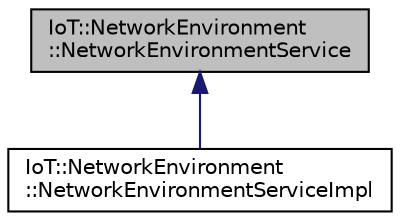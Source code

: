 digraph "IoT::NetworkEnvironment::NetworkEnvironmentService"
{
 // LATEX_PDF_SIZE
  edge [fontname="Helvetica",fontsize="10",labelfontname="Helvetica",labelfontsize="10"];
  node [fontname="Helvetica",fontsize="10",shape=record];
  Node1 [label="IoT::NetworkEnvironment\l::NetworkEnvironmentService",height=0.2,width=0.4,color="black", fillcolor="grey75", style="filled", fontcolor="black",tooltip=" "];
  Node1 -> Node2 [dir="back",color="midnightblue",fontsize="10",style="solid",fontname="Helvetica"];
  Node2 [label="IoT::NetworkEnvironment\l::NetworkEnvironmentServiceImpl",height=0.2,width=0.4,color="black", fillcolor="white", style="filled",URL="$classIoT_1_1NetworkEnvironment_1_1NetworkEnvironmentServiceImpl.html",tooltip="Implementation of the NetworkEnvironmentService interface."];
}
